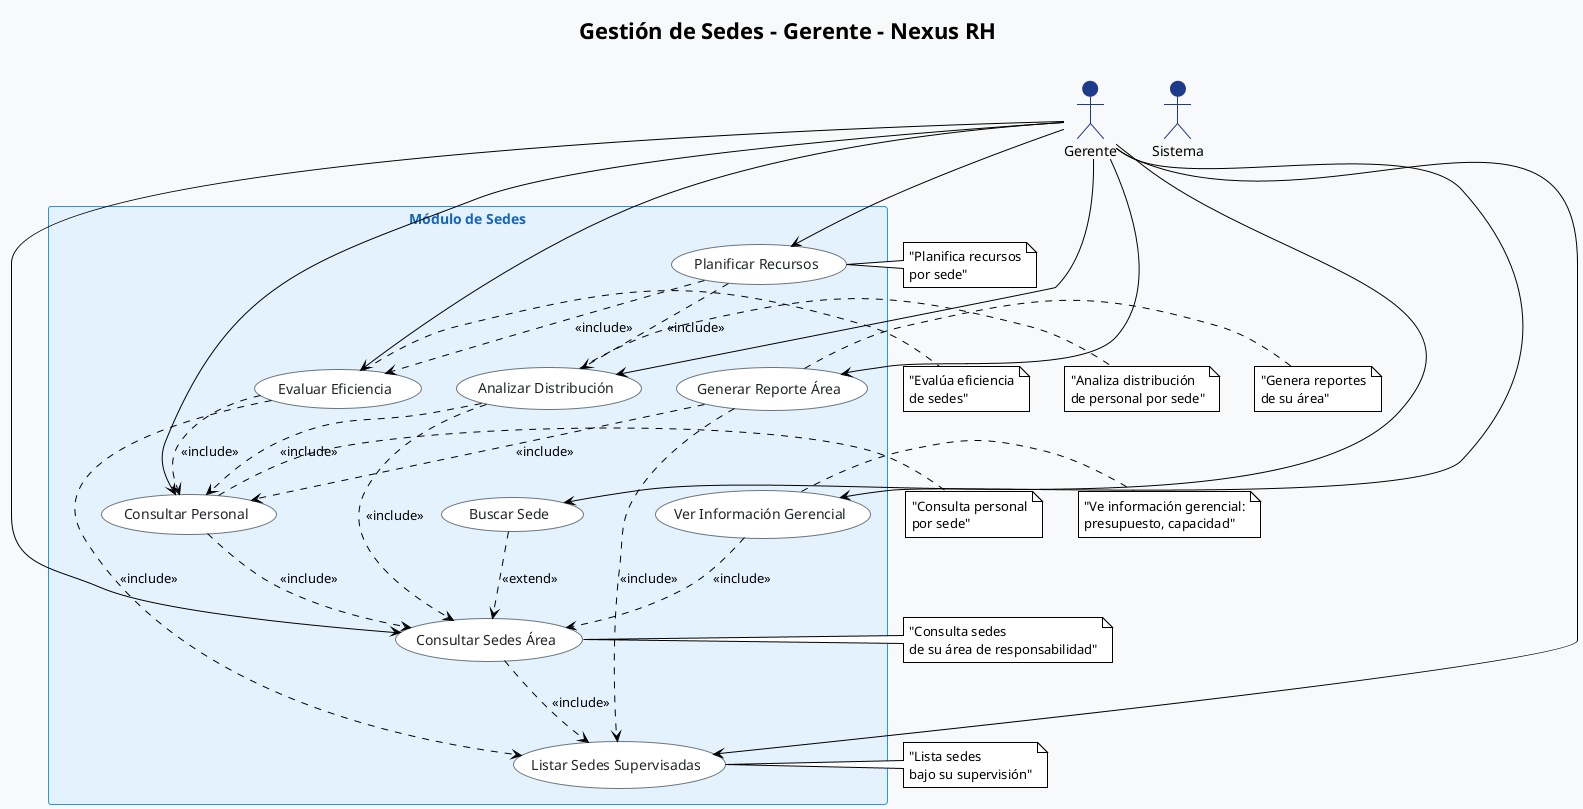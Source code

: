 @startuml "Nexus RH - Gestión de Sedes - Gerente"
!theme plain
skinparam backgroundColor #F8F9FA
skinparam actor {
    BackgroundColor #1e3a8a
    BorderColor #1e3a8a
    FontColor #000000
}
skinparam usecase {
    BackgroundColor #FFFFFF
    BorderColor #6c757d
    FontColor #212529
}
skinparam rectangle {
    BackgroundColor #E3F2FD
    BorderColor #2196F3
    FontColor #1565C0
}

title "Gestión de Sedes - Gerente - Nexus RH"

actor Gerente
actor Sistema

rectangle "Módulo de Sedes" {
    usecase "Consultar Sedes Área" as UC1
    usecase "Buscar Sede" as UC2
    usecase "Listar Sedes Supervisadas" as UC3
    usecase "Ver Información Gerencial" as UC4
    usecase "Analizar Distribución" as UC5
    usecase "Consultar Personal" as UC6
    usecase "Generar Reporte Área" as UC7
    usecase "Evaluar Eficiencia" as UC8
    usecase "Planificar Recursos" as UC9
}

' Relaciones principales del Gerente
Gerente --> UC1
Gerente --> UC2
Gerente --> UC3
Gerente --> UC4
Gerente --> UC5
Gerente --> UC6
Gerente --> UC7
Gerente --> UC8
Gerente --> UC9

' Relaciones internas
UC1 ..> UC3 : <<include>>

UC2 ..> UC1 : <<extend>>

UC4 ..> UC1 : <<include>>

UC5 ..> UC1 : <<include>>
UC5 ..> UC6 : <<include>>

UC6 ..> UC1 : <<include>>

UC7 ..> UC3 : <<include>>
UC7 ..> UC6 : <<include>>

UC8 ..> UC3 : <<include>>
UC8 ..> UC6 : <<include>>

UC9 ..> UC5 : <<include>>
UC9 ..> UC8 : <<include>>

' Notas explicativas
note right of UC1 : "Consulta sedes\nde su área de responsabilidad"
note right of UC3 : "Lista sedes\nbajo su supervisión"
note right of UC4 : "Ve información gerencial:\npresupuesto, capacidad"
note right of UC5 : "Analiza distribución\nde personal por sede"
note right of UC6 : "Consulta personal\npor sede"
note right of UC7 : "Genera reportes\nde su área"
note right of UC8 : "Evalúa eficiencia\nde sedes"
note right of UC9 : "Planifica recursos\npor sede"

@enduml 